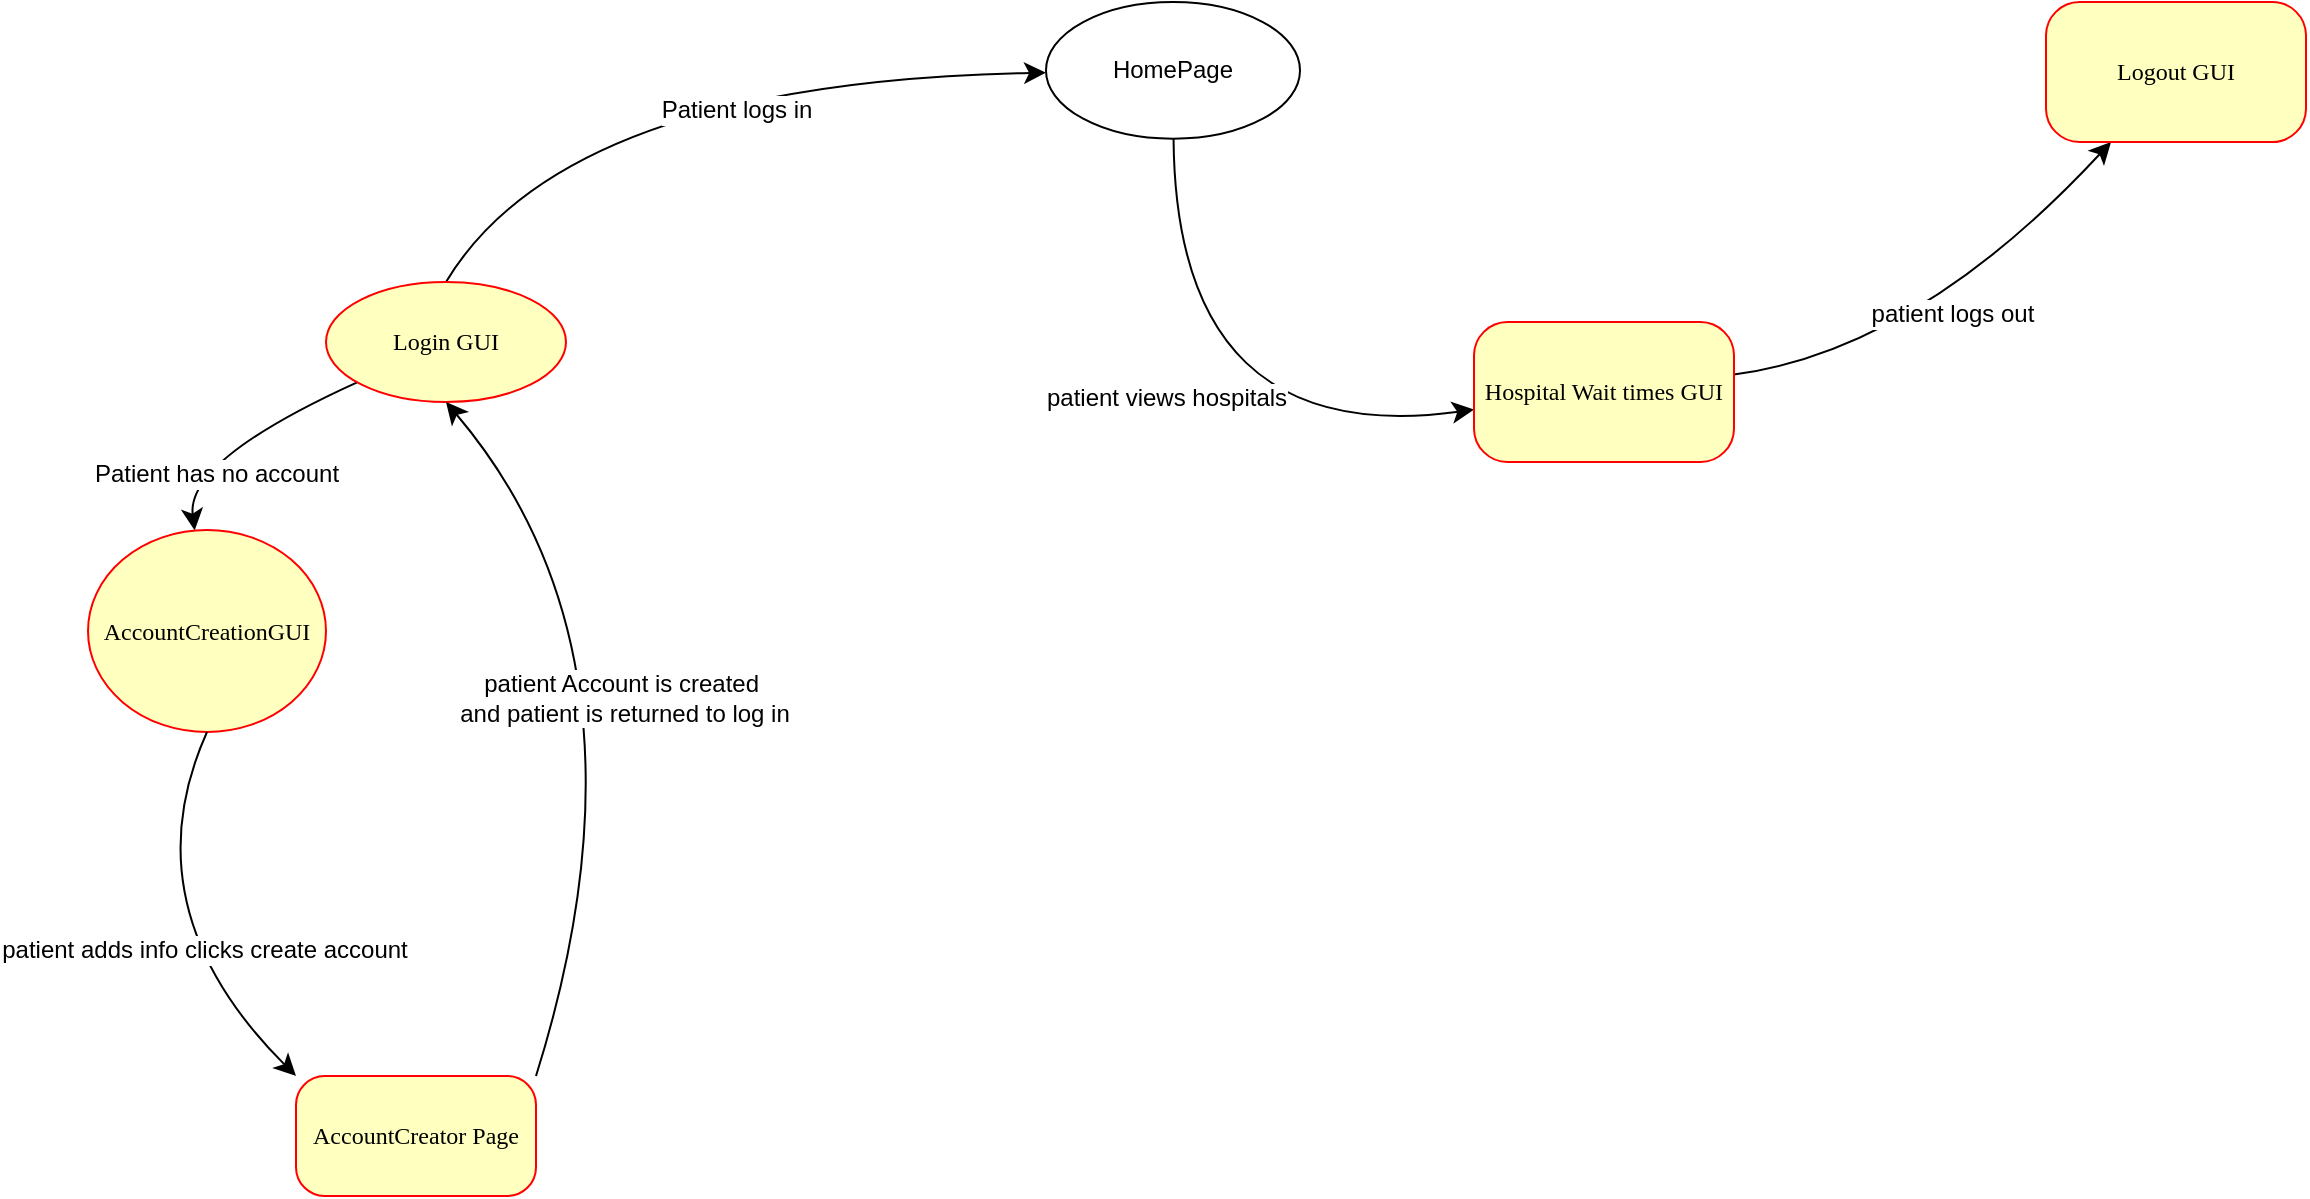 <mxfile version="24.7.17">
  <diagram name="Page-1" id="NfButQZjhZ4wamLMoBEm">
    <mxGraphModel dx="1207" dy="1241" grid="0" gridSize="10" guides="1" tooltips="1" connect="1" arrows="1" fold="1" page="0" pageScale="1" pageWidth="850" pageHeight="1100" math="0" shadow="0">
      <root>
        <mxCell id="0" />
        <mxCell id="1" parent="0" />
        <mxCell id="r2IzdM8W7e8GS-kkfY3J-1" value="" style="edgeStyle=none;curved=1;rounded=0;orthogonalLoop=1;jettySize=auto;html=1;fontSize=12;startSize=8;endSize=8;exitX=0.5;exitY=0;exitDx=0;exitDy=0;" edge="1" parent="1" source="r2IzdM8W7e8GS-kkfY3J-3" target="r2IzdM8W7e8GS-kkfY3J-8">
          <mxGeometry relative="1" as="geometry">
            <Array as="points">
              <mxPoint x="360" y="30" />
            </Array>
          </mxGeometry>
        </mxCell>
        <mxCell id="r2IzdM8W7e8GS-kkfY3J-2" value="Patient logs in" style="edgeLabel;html=1;align=center;verticalAlign=middle;resizable=0;points=[];fontSize=12;" vertex="1" connectable="0" parent="r2IzdM8W7e8GS-kkfY3J-1">
          <mxGeometry x="0.131" y="-15" relative="1" as="geometry">
            <mxPoint as="offset" />
          </mxGeometry>
        </mxCell>
        <mxCell id="r2IzdM8W7e8GS-kkfY3J-18" value="" style="edgeStyle=none;curved=1;rounded=0;orthogonalLoop=1;jettySize=auto;html=1;fontSize=12;startSize=8;endSize=8;" edge="1" parent="1" source="r2IzdM8W7e8GS-kkfY3J-3" target="r2IzdM8W7e8GS-kkfY3J-17">
          <mxGeometry relative="1" as="geometry">
            <Array as="points">
              <mxPoint x="170" y="219" />
            </Array>
          </mxGeometry>
        </mxCell>
        <mxCell id="r2IzdM8W7e8GS-kkfY3J-19" value="Patient has no account" style="edgeLabel;html=1;align=center;verticalAlign=middle;resizable=0;points=[];fontSize=12;" vertex="1" connectable="0" parent="r2IzdM8W7e8GS-kkfY3J-18">
          <mxGeometry x="0.285" y="12" relative="1" as="geometry">
            <mxPoint as="offset" />
          </mxGeometry>
        </mxCell>
        <mxCell id="r2IzdM8W7e8GS-kkfY3J-3" value="Login GUI" style="rounded=0;whiteSpace=wrap;html=1;arcSize=24;fillColor=#ffffc0;strokeColor=#ff0000;shadow=0;comic=0;labelBackgroundColor=none;fontFamily=Verdana;fontSize=12;fontColor=#000000;align=center;shape=ellipse;aspect=fixed;perimeter=ellipsePerimeter;" vertex="1" parent="1">
          <mxGeometry x="240" y="130" width="120" height="60" as="geometry" />
        </mxCell>
        <mxCell id="r2IzdM8W7e8GS-kkfY3J-7" value="AccountCreator Page" style="rounded=1;whiteSpace=wrap;html=1;arcSize=24;fillColor=#ffffc0;strokeColor=#ff0000;shadow=0;comic=0;labelBackgroundColor=none;fontFamily=Verdana;fontSize=12;fontColor=#000000;align=center;" vertex="1" parent="1">
          <mxGeometry x="225" y="527" width="120" height="60" as="geometry" />
        </mxCell>
        <mxCell id="r2IzdM8W7e8GS-kkfY3J-23" value="" style="edgeStyle=none;curved=1;rounded=0;orthogonalLoop=1;jettySize=auto;html=1;fontSize=12;startSize=8;endSize=8;" edge="1" parent="1" source="r2IzdM8W7e8GS-kkfY3J-8" target="r2IzdM8W7e8GS-kkfY3J-22">
          <mxGeometry relative="1" as="geometry">
            <Array as="points">
              <mxPoint x="665" y="214" />
            </Array>
          </mxGeometry>
        </mxCell>
        <mxCell id="r2IzdM8W7e8GS-kkfY3J-26" value="patient views hospitals" style="edgeLabel;html=1;align=center;verticalAlign=middle;resizable=0;points=[];fontSize=12;" vertex="1" connectable="0" parent="r2IzdM8W7e8GS-kkfY3J-23">
          <mxGeometry x="-0.154" y="-4" relative="1" as="geometry">
            <mxPoint x="-1" as="offset" />
          </mxGeometry>
        </mxCell>
        <mxCell id="r2IzdM8W7e8GS-kkfY3J-8" value="HomePage" style="ellipse;whiteSpace=wrap;html=1;aspect=fixed;" vertex="1" parent="1">
          <mxGeometry x="600" y="-10" width="127" height="68.38" as="geometry" />
        </mxCell>
        <mxCell id="r2IzdM8W7e8GS-kkfY3J-15" value="" style="edgeStyle=none;orthogonalLoop=1;jettySize=auto;html=1;rounded=0;fontSize=12;startSize=8;endSize=8;curved=1;exitX=1;exitY=0;exitDx=0;exitDy=0;entryX=0.5;entryY=1;entryDx=0;entryDy=0;" edge="1" parent="1" source="r2IzdM8W7e8GS-kkfY3J-7" target="r2IzdM8W7e8GS-kkfY3J-3">
          <mxGeometry width="140" relative="1" as="geometry">
            <mxPoint x="460" y="360" as="sourcePoint" />
            <mxPoint x="600" y="360" as="targetPoint" />
            <Array as="points">
              <mxPoint x="410" y="320" />
            </Array>
          </mxGeometry>
        </mxCell>
        <mxCell id="r2IzdM8W7e8GS-kkfY3J-16" value="patient Account is created&amp;nbsp;&lt;div&gt;and patient is returned to log in&lt;/div&gt;" style="edgeLabel;html=1;align=center;verticalAlign=middle;resizable=0;points=[];fontSize=12;" vertex="1" connectable="0" parent="r2IzdM8W7e8GS-kkfY3J-15">
          <mxGeometry x="0.121" y="28" relative="1" as="geometry">
            <mxPoint as="offset" />
          </mxGeometry>
        </mxCell>
        <mxCell id="r2IzdM8W7e8GS-kkfY3J-17" value="AccountCreationGUI" style="rounded=1;whiteSpace=wrap;html=1;arcSize=24;fillColor=#ffffc0;strokeColor=#ff0000;shadow=0;comic=0;labelBackgroundColor=none;fontFamily=Verdana;fontSize=12;fontColor=#000000;align=center;shape=ellipse;perimeter=ellipsePerimeter;" vertex="1" parent="1">
          <mxGeometry x="121" y="254" width="119" height="101" as="geometry" />
        </mxCell>
        <mxCell id="r2IzdM8W7e8GS-kkfY3J-20" value="" style="edgeStyle=none;curved=1;rounded=0;orthogonalLoop=1;jettySize=auto;html=1;fontSize=12;startSize=8;endSize=8;exitX=0.5;exitY=1;exitDx=0;exitDy=0;entryX=0;entryY=0;entryDx=0;entryDy=0;" edge="1" parent="1" source="r2IzdM8W7e8GS-kkfY3J-17" target="r2IzdM8W7e8GS-kkfY3J-7">
          <mxGeometry relative="1" as="geometry">
            <mxPoint x="211" y="411" as="sourcePoint" />
            <mxPoint x="148" y="519" as="targetPoint" />
            <Array as="points">
              <mxPoint x="141" y="443" />
            </Array>
          </mxGeometry>
        </mxCell>
        <mxCell id="r2IzdM8W7e8GS-kkfY3J-21" value="patient adds info clicks create account" style="edgeLabel;html=1;align=center;verticalAlign=middle;resizable=0;points=[];fontSize=12;" vertex="1" connectable="0" parent="r2IzdM8W7e8GS-kkfY3J-20">
          <mxGeometry x="0.285" y="12" relative="1" as="geometry">
            <mxPoint as="offset" />
          </mxGeometry>
        </mxCell>
        <mxCell id="r2IzdM8W7e8GS-kkfY3J-25" value="patient logs out" style="edgeStyle=none;curved=1;rounded=0;orthogonalLoop=1;jettySize=auto;html=1;fontSize=12;startSize=8;endSize=8;" edge="1" parent="1" source="r2IzdM8W7e8GS-kkfY3J-22" target="r2IzdM8W7e8GS-kkfY3J-24">
          <mxGeometry relative="1" as="geometry">
            <Array as="points">
              <mxPoint x="1036" y="164" />
            </Array>
          </mxGeometry>
        </mxCell>
        <mxCell id="r2IzdM8W7e8GS-kkfY3J-22" value="Hospital Wait times GUI" style="rounded=1;whiteSpace=wrap;html=1;arcSize=24;fillColor=#ffffc0;strokeColor=#ff0000;shadow=0;comic=0;labelBackgroundColor=none;fontFamily=Verdana;fontSize=12;fontColor=#000000;align=center;" vertex="1" parent="1">
          <mxGeometry x="814" y="150" width="130" height="70" as="geometry" />
        </mxCell>
        <mxCell id="r2IzdM8W7e8GS-kkfY3J-24" value="Logout GUI" style="rounded=1;whiteSpace=wrap;html=1;arcSize=24;fillColor=#ffffc0;strokeColor=#ff0000;shadow=0;comic=0;labelBackgroundColor=none;fontFamily=Verdana;fontSize=12;fontColor=#000000;align=center;" vertex="1" parent="1">
          <mxGeometry x="1100" y="-10" width="130" height="70" as="geometry" />
        </mxCell>
      </root>
    </mxGraphModel>
  </diagram>
</mxfile>
